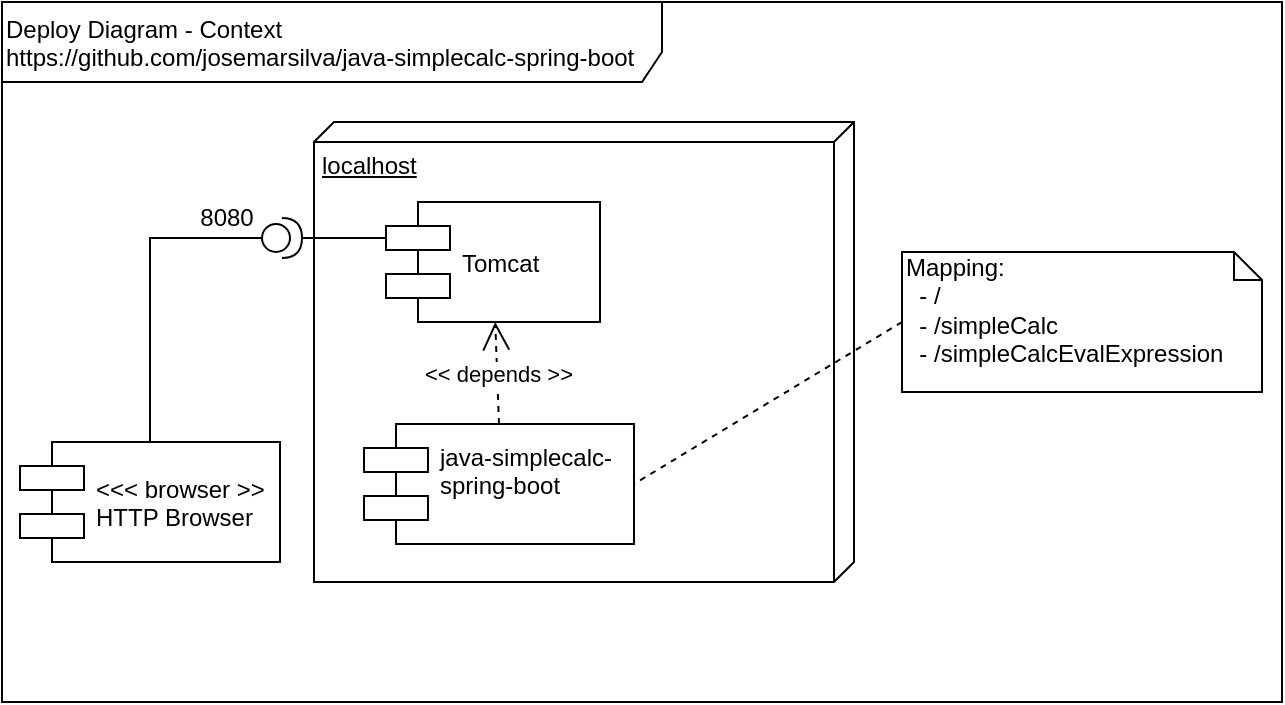 <mxfile version="10.8.0" type="device"><diagram id="fMGpiNhVeqn0YMsLJxzh" name="Página-1"><mxGraphModel dx="840" dy="536" grid="1" gridSize="10" guides="1" tooltips="1" connect="1" arrows="1" fold="1" page="1" pageScale="1" pageWidth="827" pageHeight="1169" math="0" shadow="0"><root><mxCell id="0"/><mxCell id="1" parent="0"/><mxCell id="6OetropUeBoLzL2Sj7KS-1" value="Deploy Diagram - Context&lt;br&gt;https://github.com/josemarsilva/java-simplecalc-spring-boot&lt;br&gt;" style="shape=umlFrame;whiteSpace=wrap;html=1;width=330;height=40;verticalAlign=top;align=left;" parent="1" vertex="1"><mxGeometry x="10" y="10" width="640" height="350" as="geometry"/></mxCell><mxCell id="NNuIQbcpsFkkkyfnrant-1" value="localhost" style="verticalAlign=top;align=left;spacingTop=8;spacingLeft=2;spacingRight=12;shape=cube;size=10;direction=south;fontStyle=4;html=1;" parent="1" vertex="1"><mxGeometry x="166" y="70" width="270" height="230" as="geometry"/></mxCell><mxCell id="NNuIQbcpsFkkkyfnrant-2" value="Tomcat" style="shape=component;align=left;spacingLeft=36;" parent="1" vertex="1"><mxGeometry x="202" y="110" width="107" height="60" as="geometry"/></mxCell><mxCell id="NNuIQbcpsFkkkyfnrant-3" value="java-simplecalc-&#10;spring-boot&#10;" style="shape=component;align=left;spacingLeft=36;" parent="1" vertex="1"><mxGeometry x="191" y="221" width="135" height="60" as="geometry"/></mxCell><mxCell id="NNuIQbcpsFkkkyfnrant-6" value="&amp;lt;&amp;lt; depends &amp;gt;&amp;gt;" style="endArrow=open;endSize=12;dashed=1;html=1;exitX=0.5;exitY=0;exitDx=0;exitDy=0;" parent="1" source="NNuIQbcpsFkkkyfnrant-3" target="NNuIQbcpsFkkkyfnrant-2" edge="1"><mxGeometry width="160" relative="1" as="geometry"><mxPoint x="290" y="180" as="sourcePoint"/><mxPoint x="450" y="180" as="targetPoint"/></mxGeometry></mxCell><mxCell id="UWQgRigcmoOUCE9pbCSE-2" style="edgeStyle=orthogonalEdgeStyle;rounded=0;orthogonalLoop=1;jettySize=auto;html=1;entryX=0;entryY=0.5;entryDx=0;entryDy=0;endArrow=none;endFill=0;entryPerimeter=0;exitX=0.5;exitY=0;exitDx=0;exitDy=0;" edge="1" parent="1" source="UWQgRigcmoOUCE9pbCSE-1" target="UWQgRigcmoOUCE9pbCSE-4"><mxGeometry relative="1" as="geometry"/></mxCell><mxCell id="UWQgRigcmoOUCE9pbCSE-8" value="8080" style="text;html=1;resizable=0;points=[];align=center;verticalAlign=middle;labelBackgroundColor=#ffffff;" vertex="1" connectable="0" parent="UWQgRigcmoOUCE9pbCSE-2"><mxGeometry x="0.751" y="-2" relative="1" as="geometry"><mxPoint x="1" y="-12" as="offset"/></mxGeometry></mxCell><mxCell id="UWQgRigcmoOUCE9pbCSE-1" value="&lt;&lt;&lt; browser &gt;&gt;&#10;HTTP Browser" style="shape=component;align=left;spacingLeft=36;" vertex="1" parent="1"><mxGeometry x="19" y="230" width="130" height="60" as="geometry"/></mxCell><mxCell id="UWQgRigcmoOUCE9pbCSE-7" style="edgeStyle=orthogonalEdgeStyle;rounded=0;orthogonalLoop=1;jettySize=auto;html=1;entryX=0;entryY=0.3;entryDx=0;entryDy=0;endArrow=none;endFill=0;" edge="1" parent="1" source="UWQgRigcmoOUCE9pbCSE-4" target="NNuIQbcpsFkkkyfnrant-2"><mxGeometry relative="1" as="geometry"/></mxCell><mxCell id="UWQgRigcmoOUCE9pbCSE-4" value="" style="shape=providedRequiredInterface;html=1;verticalLabelPosition=bottom;" vertex="1" parent="1"><mxGeometry x="140" y="118" width="20" height="20" as="geometry"/></mxCell><mxCell id="UWQgRigcmoOUCE9pbCSE-11" style="rounded=0;orthogonalLoop=1;jettySize=auto;html=1;entryX=1;entryY=0.5;entryDx=0;entryDy=0;endArrow=none;endFill=0;dashed=1;exitX=0;exitY=0.5;exitDx=0;exitDy=0;exitPerimeter=0;" edge="1" parent="1" source="UWQgRigcmoOUCE9pbCSE-10" target="NNuIQbcpsFkkkyfnrant-3"><mxGeometry relative="1" as="geometry"/></mxCell><mxCell id="UWQgRigcmoOUCE9pbCSE-10" value="Mapping:&lt;br&gt;&amp;nbsp; - /&lt;br&gt;&amp;nbsp; - /simpleCalc&lt;br&gt;&amp;nbsp; - /simpleCalcEvalExpression&lt;br&gt;" style="shape=note;whiteSpace=wrap;html=1;size=14;verticalAlign=top;align=left;spacingTop=-6;" vertex="1" parent="1"><mxGeometry x="460" y="135" width="180" height="70" as="geometry"/></mxCell></root></mxGraphModel></diagram></mxfile>
